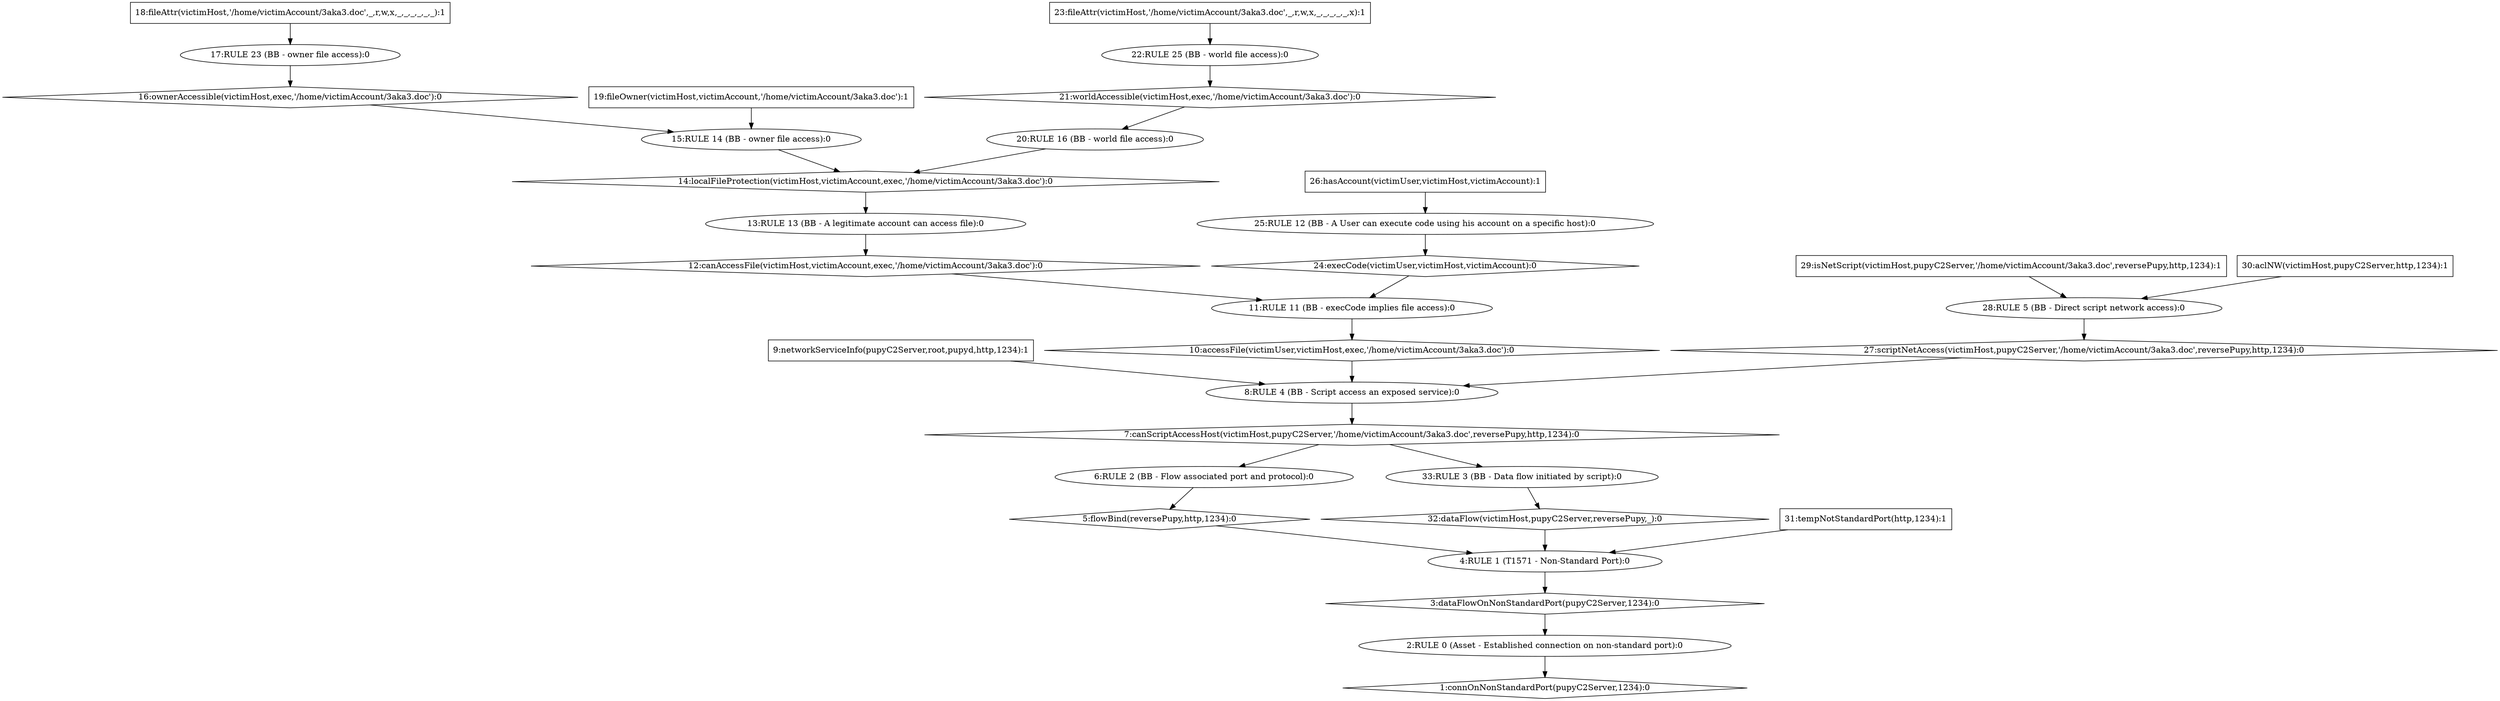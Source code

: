 digraph G {
	1 [label="1:connOnNonStandardPort(pupyC2Server,1234):0",shape=diamond];
	2 [label="2:RULE 0 (Asset - Established connection on non-standard port):0",shape=ellipse];
	3 [label="3:dataFlowOnNonStandardPort(pupyC2Server,1234):0",shape=diamond];
	4 [label="4:RULE 1 (T1571 - Non-Standard Port):0",shape=ellipse];
	5 [label="5:flowBind(reversePupy,http,1234):0",shape=diamond];
	6 [label="6:RULE 2 (BB - Flow associated port and protocol):0",shape=ellipse];
	7 [label="7:canScriptAccessHost(victimHost,pupyC2Server,'/home/victimAccount/3aka3.doc',reversePupy,http,1234):0",shape=diamond];
	8 [label="8:RULE 4 (BB - Script access an exposed service):0",shape=ellipse];
	9 [label="9:networkServiceInfo(pupyC2Server,root,pupyd,http,1234):1",shape=box];
	10 [label="10:accessFile(victimUser,victimHost,exec,'/home/victimAccount/3aka3.doc'):0",shape=diamond];
	11 [label="11:RULE 11 (BB - execCode implies file access):0",shape=ellipse];
	12 [label="12:canAccessFile(victimHost,victimAccount,exec,'/home/victimAccount/3aka3.doc'):0",shape=diamond];
	13 [label="13:RULE 13 (BB - A legitimate account can access file):0",shape=ellipse];
	14 [label="14:localFileProtection(victimHost,victimAccount,exec,'/home/victimAccount/3aka3.doc'):0",shape=diamond];
	15 [label="15:RULE 14 (BB - owner file access):0",shape=ellipse];
	16 [label="16:ownerAccessible(victimHost,exec,'/home/victimAccount/3aka3.doc'):0",shape=diamond];
	17 [label="17:RULE 23 (BB - owner file access):0",shape=ellipse];
	18 [label="18:fileAttr(victimHost,'/home/victimAccount/3aka3.doc',_,r,w,x,_,_,_,_,_,_):1",shape=box];
	19 [label="19:fileOwner(victimHost,victimAccount,'/home/victimAccount/3aka3.doc'):1",shape=box];
	20 [label="20:RULE 16 (BB - world file access):0",shape=ellipse];
	21 [label="21:worldAccessible(victimHost,exec,'/home/victimAccount/3aka3.doc'):0",shape=diamond];
	22 [label="22:RULE 25 (BB - world file access):0",shape=ellipse];
	23 [label="23:fileAttr(victimHost,'/home/victimAccount/3aka3.doc',_,r,w,x,_,_,_,_,_,x):1",shape=box];
	24 [label="24:execCode(victimUser,victimHost,victimAccount):0",shape=diamond];
	25 [label="25:RULE 12 (BB - A User can execute code using his account on a specific host):0",shape=ellipse];
	26 [label="26:hasAccount(victimUser,victimHost,victimAccount):1",shape=box];
	27 [label="27:scriptNetAccess(victimHost,pupyC2Server,'/home/victimAccount/3aka3.doc',reversePupy,http,1234):0",shape=diamond];
	28 [label="28:RULE 5 (BB - Direct script network access):0",shape=ellipse];
	29 [label="29:isNetScript(victimHost,pupyC2Server,'/home/victimAccount/3aka3.doc',reversePupy,http,1234):1",shape=box];
	30 [label="30:aclNW(victimHost,pupyC2Server,http,1234):1",shape=box];
	31 [label="31:tempNotStandardPort(http,1234):1",shape=box];
	32 [label="32:dataFlow(victimHost,pupyC2Server,reversePupy,_):0",shape=diamond];
	33 [label="33:RULE 3 (BB - Data flow initiated by script):0",shape=ellipse];
	9 -> 	8;
	18 -> 	17;
	17 -> 	16;
	16 -> 	15;
	19 -> 	15;
	15 -> 	14;
	23 -> 	22;
	22 -> 	21;
	21 -> 	20;
	20 -> 	14;
	14 -> 	13;
	13 -> 	12;
	12 -> 	11;
	26 -> 	25;
	25 -> 	24;
	24 -> 	11;
	11 -> 	10;
	10 -> 	8;
	29 -> 	28;
	30 -> 	28;
	28 -> 	27;
	27 -> 	8;
	8 -> 	7;
	7 -> 	6;
	6 -> 	5;
	5 -> 	4;
	31 -> 	4;
	7 -> 	33;
	33 -> 	32;
	32 -> 	4;
	4 -> 	3;
	3 -> 	2;
	2 -> 	1;
}
